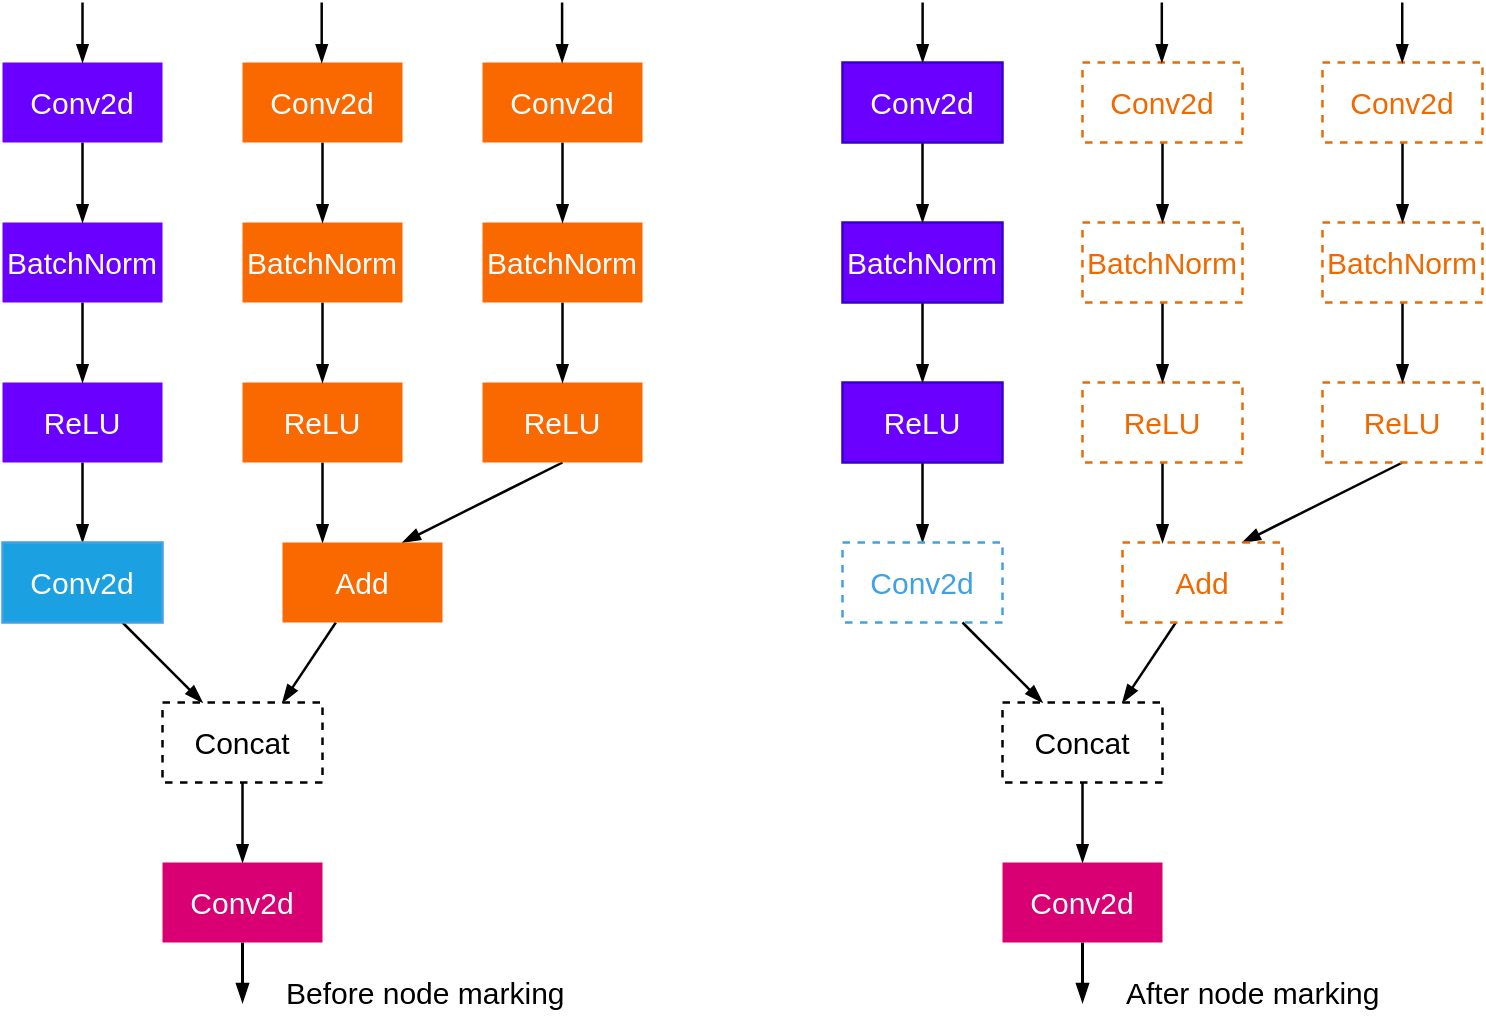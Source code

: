 <mxfile version="24.7.16" pages="2">
  <diagram name="Trang-1" id="UkgBFlahyG6byFS5nR6M">
    <mxGraphModel dx="1420" dy="792" grid="1" gridSize="10" guides="1" tooltips="1" connect="1" arrows="1" fold="1" page="1" pageScale="1" pageWidth="827" pageHeight="1169" math="1" shadow="0">
      <root>
        <mxCell id="0" />
        <mxCell id="1" parent="0" />
        <mxCell id="xnt48LWousamUeYLldkC-3" style="rounded=0;orthogonalLoop=1;jettySize=auto;html=1;exitX=0.5;exitY=1;exitDx=0;exitDy=0;strokeWidth=1.25;endArrow=blockThin;endFill=1;entryX=0.5;entryY=0;entryDx=0;entryDy=0;fontSize=15;" parent="1" source="xnt48LWousamUeYLldkC-1" target="xnt48LWousamUeYLldkC-40" edge="1">
          <mxGeometry relative="1" as="geometry">
            <mxPoint x="260" y="430" as="targetPoint" />
            <Array as="points">
              <mxPoint x="260" y="420" />
            </Array>
          </mxGeometry>
        </mxCell>
        <mxCell id="xnt48LWousamUeYLldkC-1" value="Concat" style="rounded=0;whiteSpace=wrap;html=1;dashed=1;strokeWidth=1.25;fontSize=15;" parent="1" vertex="1">
          <mxGeometry x="220" y="360" width="80" height="40" as="geometry" />
        </mxCell>
        <mxCell id="xnt48LWousamUeYLldkC-17" value="" style="edgeStyle=orthogonalEdgeStyle;shape=connector;curved=1;rounded=0;orthogonalLoop=1;jettySize=auto;html=1;strokeColor=default;strokeWidth=1.25;align=center;verticalAlign=middle;fontFamily=Helvetica;fontSize=15;fontColor=#ffffff;labelBackgroundColor=default;elbow=vertical;endArrow=blockThin;endFill=1;" parent="1" source="xnt48LWousamUeYLldkC-4" target="xnt48LWousamUeYLldkC-16" edge="1">
          <mxGeometry relative="1" as="geometry">
            <Array as="points">
              <mxPoint x="180" y="300" />
            </Array>
          </mxGeometry>
        </mxCell>
        <mxCell id="xnt48LWousamUeYLldkC-4" value="ReLU" style="rounded=0;whiteSpace=wrap;html=1;fillColor=#6a00ff;fontColor=#ffffff;strokeColor=none;strokeWidth=1.25;fontSize=15;" parent="1" vertex="1">
          <mxGeometry x="140" y="200" width="80" height="40" as="geometry" />
        </mxCell>
        <mxCell id="xnt48LWousamUeYLldkC-6" style="rounded=0;orthogonalLoop=1;jettySize=auto;html=1;exitX=0.5;exitY=1;exitDx=0;exitDy=0;strokeWidth=1.25;endArrow=blockThin;endFill=1;entryX=0.5;entryY=0;entryDx=0;entryDy=0;fontSize=15;" parent="1" source="xnt48LWousamUeYLldkC-7" target="xnt48LWousamUeYLldkC-4" edge="1">
          <mxGeometry relative="1" as="geometry">
            <mxPoint x="180" y="160" as="targetPoint" />
          </mxGeometry>
        </mxCell>
        <mxCell id="xnt48LWousamUeYLldkC-7" value="BatchNorm" style="rounded=0;whiteSpace=wrap;html=1;fillColor=#6a00ff;fontColor=#ffffff;strokeColor=none;strokeWidth=1.25;fontSize=15;" parent="1" vertex="1">
          <mxGeometry x="140" y="120" width="80" height="40" as="geometry" />
        </mxCell>
        <mxCell id="xnt48LWousamUeYLldkC-8" style="edgeStyle=none;shape=connector;rounded=0;orthogonalLoop=1;jettySize=auto;html=1;entryX=0.5;entryY=0;entryDx=0;entryDy=0;strokeColor=default;strokeWidth=1.25;align=center;verticalAlign=middle;fontFamily=Helvetica;fontSize=15;fontColor=#ffffff;labelBackgroundColor=default;endArrow=blockThin;endFill=1;" parent="1" source="xnt48LWousamUeYLldkC-9" target="xnt48LWousamUeYLldkC-7" edge="1">
          <mxGeometry relative="1" as="geometry" />
        </mxCell>
        <mxCell id="xnt48LWousamUeYLldkC-9" value="Conv2d" style="rounded=0;whiteSpace=wrap;html=1;fillColor=#6a00ff;fontColor=#ffffff;strokeColor=none;strokeWidth=1.25;fontSize=15;" parent="1" vertex="1">
          <mxGeometry x="140" y="40" width="80" height="40" as="geometry" />
        </mxCell>
        <mxCell id="xnt48LWousamUeYLldkC-15" style="edgeStyle=orthogonalEdgeStyle;shape=connector;curved=1;rounded=0;orthogonalLoop=1;jettySize=auto;html=1;entryX=0.5;entryY=0;entryDx=0;entryDy=0;strokeColor=default;strokeWidth=1.25;align=center;verticalAlign=middle;fontFamily=Helvetica;fontSize=15;fontColor=#ffffff;labelBackgroundColor=default;elbow=vertical;endArrow=blockThin;endFill=1;" parent="1" target="xnt48LWousamUeYLldkC-9" edge="1">
          <mxGeometry relative="1" as="geometry">
            <mxPoint x="180" y="10" as="sourcePoint" />
          </mxGeometry>
        </mxCell>
        <mxCell id="xnt48LWousamUeYLldkC-18" style="shape=connector;rounded=0;orthogonalLoop=1;jettySize=auto;html=1;entryX=0.25;entryY=0;entryDx=0;entryDy=0;strokeColor=default;strokeWidth=1.25;align=center;verticalAlign=middle;fontFamily=Helvetica;fontSize=15;fontColor=#ffffff;labelBackgroundColor=default;elbow=vertical;endArrow=blockThin;endFill=1;" parent="1" source="xnt48LWousamUeYLldkC-16" target="xnt48LWousamUeYLldkC-1" edge="1">
          <mxGeometry relative="1" as="geometry" />
        </mxCell>
        <mxCell id="xnt48LWousamUeYLldkC-16" value="Conv2d" style="rounded=0;whiteSpace=wrap;html=1;fillColor=#1ba1e2;strokeColor=#41a1e3;fontColor=#ffffff;strokeWidth=1.25;fontSize=15;" parent="1" vertex="1">
          <mxGeometry x="140" y="280" width="80" height="40" as="geometry" />
        </mxCell>
        <mxCell id="xnt48LWousamUeYLldkC-30" style="edgeStyle=orthogonalEdgeStyle;shape=connector;curved=1;rounded=0;orthogonalLoop=1;jettySize=auto;html=1;strokeColor=default;strokeWidth=1.25;align=center;verticalAlign=middle;fontFamily=Helvetica;fontSize=15;fontColor=#ffffff;labelBackgroundColor=default;elbow=vertical;endArrow=blockThin;endFill=1;entryX=0.25;entryY=0;entryDx=0;entryDy=0;" parent="1" source="xnt48LWousamUeYLldkC-19" target="xnt48LWousamUeYLldkC-36" edge="1">
          <mxGeometry relative="1" as="geometry">
            <mxPoint x="410" y="300" as="targetPoint" />
          </mxGeometry>
        </mxCell>
        <mxCell id="xnt48LWousamUeYLldkC-19" value="ReLU" style="rounded=0;whiteSpace=wrap;html=1;fillColor=#fa6800;fontColor=#ffffff;strokeColor=none;strokeWidth=1.25;fontSize=15;" parent="1" vertex="1">
          <mxGeometry x="260" y="200" width="80" height="40" as="geometry" />
        </mxCell>
        <mxCell id="xnt48LWousamUeYLldkC-20" style="rounded=0;orthogonalLoop=1;jettySize=auto;html=1;exitX=0.5;exitY=1;exitDx=0;exitDy=0;strokeWidth=1.25;endArrow=blockThin;endFill=1;entryX=0.5;entryY=0;entryDx=0;entryDy=0;fontSize=15;" parent="1" source="xnt48LWousamUeYLldkC-21" target="xnt48LWousamUeYLldkC-19" edge="1">
          <mxGeometry relative="1" as="geometry">
            <mxPoint x="300" y="160" as="targetPoint" />
          </mxGeometry>
        </mxCell>
        <mxCell id="xnt48LWousamUeYLldkC-21" value="BatchNorm" style="rounded=0;whiteSpace=wrap;html=1;fillColor=#fa6800;fontColor=#ffffff;strokeColor=none;strokeWidth=1.25;fontSize=15;" parent="1" vertex="1">
          <mxGeometry x="260" y="120" width="80" height="40" as="geometry" />
        </mxCell>
        <mxCell id="xnt48LWousamUeYLldkC-22" style="edgeStyle=none;shape=connector;rounded=0;orthogonalLoop=1;jettySize=auto;html=1;entryX=0.5;entryY=0;entryDx=0;entryDy=0;strokeColor=default;strokeWidth=1.25;align=center;verticalAlign=middle;fontFamily=Helvetica;fontSize=15;fontColor=#ffffff;labelBackgroundColor=default;endArrow=blockThin;endFill=1;" parent="1" source="xnt48LWousamUeYLldkC-23" target="xnt48LWousamUeYLldkC-21" edge="1">
          <mxGeometry relative="1" as="geometry" />
        </mxCell>
        <mxCell id="xnt48LWousamUeYLldkC-23" value="Conv2d" style="rounded=0;whiteSpace=wrap;html=1;fillColor=#fa6800;fontColor=#ffffff;strokeColor=none;strokeWidth=1.25;fontSize=15;" parent="1" vertex="1">
          <mxGeometry x="260" y="40" width="80" height="40" as="geometry" />
        </mxCell>
        <mxCell id="xnt48LWousamUeYLldkC-26" style="rounded=0;orthogonalLoop=1;jettySize=auto;html=1;exitX=0.5;exitY=1;exitDx=0;exitDy=0;strokeWidth=1.5;endArrow=blockThin;endFill=1;entryX=0.5;entryY=0;entryDx=0;entryDy=0;" parent="1" edge="1">
          <mxGeometry relative="1" as="geometry">
            <mxPoint x="280" as="targetPoint" />
          </mxGeometry>
        </mxCell>
        <mxCell id="xnt48LWousamUeYLldkC-28" style="edgeStyle=none;shape=connector;rounded=0;orthogonalLoop=1;jettySize=auto;html=1;entryX=0.5;entryY=0;entryDx=0;entryDy=0;strokeColor=default;strokeWidth=1.5;align=center;verticalAlign=middle;fontFamily=Helvetica;fontSize=11;fontColor=default;labelBackgroundColor=default;endArrow=blockThin;endFill=1;" parent="1" edge="1">
          <mxGeometry relative="1" as="geometry">
            <mxPoint x="280" y="-80" as="targetPoint" />
          </mxGeometry>
        </mxCell>
        <mxCell id="xnt48LWousamUeYLldkC-37" style="shape=connector;rounded=0;orthogonalLoop=1;jettySize=auto;html=1;entryX=0.75;entryY=0;entryDx=0;entryDy=0;strokeColor=default;strokeWidth=1.25;align=center;verticalAlign=middle;fontFamily=Helvetica;fontSize=15;fontColor=#ffffff;labelBackgroundColor=default;elbow=vertical;endArrow=blockThin;endFill=1;exitX=0.5;exitY=1;exitDx=0;exitDy=0;" parent="1" source="xnt48LWousamUeYLldkC-31" target="xnt48LWousamUeYLldkC-36" edge="1">
          <mxGeometry relative="1" as="geometry" />
        </mxCell>
        <mxCell id="xnt48LWousamUeYLldkC-31" value="&lt;font color=&quot;#ffffff&quot; style=&quot;font-size: 15px;&quot;&gt;ReLU&lt;/font&gt;" style="rounded=0;whiteSpace=wrap;html=1;fillColor=#fa6800;fontColor=#ef6900;strokeColor=none;strokeWidth=1.25;fontSize=15;" parent="1" vertex="1">
          <mxGeometry x="380" y="200" width="80" height="40" as="geometry" />
        </mxCell>
        <mxCell id="xnt48LWousamUeYLldkC-32" style="rounded=0;orthogonalLoop=1;jettySize=auto;html=1;exitX=0.5;exitY=1;exitDx=0;exitDy=0;strokeWidth=1.25;endArrow=blockThin;endFill=1;entryX=0.5;entryY=0;entryDx=0;entryDy=0;fontSize=15;" parent="1" source="xnt48LWousamUeYLldkC-33" target="xnt48LWousamUeYLldkC-31" edge="1">
          <mxGeometry relative="1" as="geometry">
            <mxPoint x="420" y="160" as="targetPoint" />
          </mxGeometry>
        </mxCell>
        <mxCell id="xnt48LWousamUeYLldkC-33" value="BatchNorm" style="rounded=0;whiteSpace=wrap;html=1;fillColor=#fa6800;fontColor=#ffffff;strokeColor=none;strokeWidth=1.25;fontSize=15;" parent="1" vertex="1">
          <mxGeometry x="380" y="120" width="80" height="40" as="geometry" />
        </mxCell>
        <mxCell id="xnt48LWousamUeYLldkC-34" style="edgeStyle=none;shape=connector;rounded=0;orthogonalLoop=1;jettySize=auto;html=1;entryX=0.5;entryY=0;entryDx=0;entryDy=0;strokeColor=default;strokeWidth=1.25;align=center;verticalAlign=middle;fontFamily=Helvetica;fontSize=15;fontColor=#ffffff;labelBackgroundColor=default;endArrow=blockThin;endFill=1;" parent="1" source="xnt48LWousamUeYLldkC-35" target="xnt48LWousamUeYLldkC-33" edge="1">
          <mxGeometry relative="1" as="geometry" />
        </mxCell>
        <mxCell id="xnt48LWousamUeYLldkC-35" value="Conv2d" style="rounded=0;whiteSpace=wrap;html=1;fillColor=#fa6800;fontColor=#ffffff;strokeColor=none;strokeWidth=1.25;fontSize=15;" parent="1" vertex="1">
          <mxGeometry x="380" y="40" width="80" height="40" as="geometry" />
        </mxCell>
        <mxCell id="xnt48LWousamUeYLldkC-39" style="shape=connector;rounded=0;orthogonalLoop=1;jettySize=auto;html=1;entryX=0.75;entryY=0;entryDx=0;entryDy=0;strokeColor=default;strokeWidth=1.25;align=center;verticalAlign=middle;fontFamily=Helvetica;fontSize=15;fontColor=#ffffff;labelBackgroundColor=default;elbow=vertical;endArrow=blockThin;endFill=1;" parent="1" source="xnt48LWousamUeYLldkC-36" target="xnt48LWousamUeYLldkC-1" edge="1">
          <mxGeometry relative="1" as="geometry" />
        </mxCell>
        <mxCell id="xnt48LWousamUeYLldkC-36" value="Add" style="rounded=0;whiteSpace=wrap;html=1;fillColor=#fa6800;fontColor=#ffffff;strokeColor=none;strokeWidth=1.25;fontSize=15;" parent="1" vertex="1">
          <mxGeometry x="280" y="280" width="80" height="40" as="geometry" />
        </mxCell>
        <mxCell id="xnt48LWousamUeYLldkC-69" style="edgeStyle=orthogonalEdgeStyle;shape=connector;curved=1;rounded=0;orthogonalLoop=1;jettySize=auto;html=1;strokeColor=default;strokeWidth=1.5;align=center;verticalAlign=middle;fontFamily=Helvetica;fontSize=15;fontColor=default;labelBackgroundColor=default;elbow=vertical;endArrow=blockThin;endFill=1;" parent="1" source="xnt48LWousamUeYLldkC-40" edge="1">
          <mxGeometry relative="1" as="geometry">
            <mxPoint x="260" y="510" as="targetPoint" />
          </mxGeometry>
        </mxCell>
        <mxCell id="xnt48LWousamUeYLldkC-40" value="Conv2d" style="rounded=0;whiteSpace=wrap;html=1;fillColor=#d80073;strokeColor=none;fontColor=#ffffff;strokeWidth=1.25;fontSize=15;" parent="1" vertex="1">
          <mxGeometry x="220" y="440" width="80" height="40" as="geometry" />
        </mxCell>
        <mxCell id="xnt48LWousamUeYLldkC-41" style="rounded=0;orthogonalLoop=1;jettySize=auto;html=1;exitX=0.5;exitY=1;exitDx=0;exitDy=0;strokeWidth=1.25;endArrow=blockThin;endFill=1;entryX=0.5;entryY=0;entryDx=0;entryDy=0;fontSize=15;" parent="1" source="xnt48LWousamUeYLldkC-42" target="xnt48LWousamUeYLldkC-68" edge="1">
          <mxGeometry relative="1" as="geometry">
            <mxPoint x="680" y="430" as="targetPoint" />
            <Array as="points">
              <mxPoint x="680" y="420" />
            </Array>
          </mxGeometry>
        </mxCell>
        <mxCell id="xnt48LWousamUeYLldkC-42" value="Concat" style="rounded=0;whiteSpace=wrap;html=1;dashed=1;strokeWidth=1.25;fontSize=15;" parent="1" vertex="1">
          <mxGeometry x="640" y="360" width="80" height="40" as="geometry" />
        </mxCell>
        <mxCell id="xnt48LWousamUeYLldkC-43" value="" style="edgeStyle=orthogonalEdgeStyle;shape=connector;curved=1;rounded=0;orthogonalLoop=1;jettySize=auto;html=1;strokeColor=default;strokeWidth=1.25;align=center;verticalAlign=middle;fontFamily=Helvetica;fontSize=15;fontColor=#ffffff;labelBackgroundColor=default;elbow=vertical;endArrow=blockThin;endFill=1;" parent="1" source="xnt48LWousamUeYLldkC-44" target="xnt48LWousamUeYLldkC-51" edge="1">
          <mxGeometry relative="1" as="geometry">
            <Array as="points">
              <mxPoint x="600" y="300" />
            </Array>
          </mxGeometry>
        </mxCell>
        <mxCell id="xnt48LWousamUeYLldkC-44" value="ReLU" style="rounded=0;whiteSpace=wrap;html=1;fillColor=#6a00ff;fontColor=#ffffff;strokeColor=#3700CC;strokeWidth=1.25;fontSize=15;" parent="1" vertex="1">
          <mxGeometry x="560" y="200" width="80" height="40" as="geometry" />
        </mxCell>
        <mxCell id="xnt48LWousamUeYLldkC-45" style="rounded=0;orthogonalLoop=1;jettySize=auto;html=1;exitX=0.5;exitY=1;exitDx=0;exitDy=0;strokeWidth=1.25;endArrow=blockThin;endFill=1;entryX=0.5;entryY=0;entryDx=0;entryDy=0;fontSize=15;" parent="1" source="xnt48LWousamUeYLldkC-46" target="xnt48LWousamUeYLldkC-44" edge="1">
          <mxGeometry relative="1" as="geometry">
            <mxPoint x="600" y="160" as="targetPoint" />
          </mxGeometry>
        </mxCell>
        <mxCell id="xnt48LWousamUeYLldkC-46" value="BatchNorm" style="rounded=0;whiteSpace=wrap;html=1;fillColor=#6a00ff;fontColor=#ffffff;strokeColor=#3700CC;strokeWidth=1.25;fontSize=15;" parent="1" vertex="1">
          <mxGeometry x="560" y="120" width="80" height="40" as="geometry" />
        </mxCell>
        <mxCell id="xnt48LWousamUeYLldkC-47" style="edgeStyle=none;shape=connector;rounded=0;orthogonalLoop=1;jettySize=auto;html=1;entryX=0.5;entryY=0;entryDx=0;entryDy=0;strokeColor=default;strokeWidth=1.25;align=center;verticalAlign=middle;fontFamily=Helvetica;fontSize=15;fontColor=#ffffff;labelBackgroundColor=default;endArrow=blockThin;endFill=1;" parent="1" source="xnt48LWousamUeYLldkC-48" target="xnt48LWousamUeYLldkC-46" edge="1">
          <mxGeometry relative="1" as="geometry" />
        </mxCell>
        <mxCell id="xnt48LWousamUeYLldkC-48" value="Conv2d" style="rounded=0;whiteSpace=wrap;html=1;fillColor=#6a00ff;fontColor=#ffffff;strokeColor=#3700CC;strokeWidth=1.25;fontSize=15;" parent="1" vertex="1">
          <mxGeometry x="560" y="40" width="80" height="40" as="geometry" />
        </mxCell>
        <mxCell id="xnt48LWousamUeYLldkC-50" style="shape=connector;rounded=0;orthogonalLoop=1;jettySize=auto;html=1;entryX=0.25;entryY=0;entryDx=0;entryDy=0;strokeColor=default;strokeWidth=1.25;align=center;verticalAlign=middle;fontFamily=Helvetica;fontSize=15;fontColor=#ffffff;labelBackgroundColor=default;elbow=vertical;endArrow=blockThin;endFill=1;" parent="1" source="xnt48LWousamUeYLldkC-51" target="xnt48LWousamUeYLldkC-42" edge="1">
          <mxGeometry relative="1" as="geometry" />
        </mxCell>
        <mxCell id="xnt48LWousamUeYLldkC-51" value="&lt;font style=&quot;font-size: 15px;&quot;&gt;Conv2d&lt;/font&gt;" style="rounded=0;whiteSpace=wrap;html=1;fillColor=none;strokeColor=#41a1e3;fontColor=#41a1e3;dashed=1;strokeWidth=1.25;fontSize=15;" parent="1" vertex="1">
          <mxGeometry x="560" y="280" width="80" height="40" as="geometry" />
        </mxCell>
        <mxCell id="xnt48LWousamUeYLldkC-52" style="edgeStyle=orthogonalEdgeStyle;shape=connector;curved=1;rounded=0;orthogonalLoop=1;jettySize=auto;html=1;strokeColor=default;strokeWidth=1.25;align=center;verticalAlign=middle;fontFamily=Helvetica;fontSize=15;fontColor=#ffffff;labelBackgroundColor=default;elbow=vertical;endArrow=blockThin;endFill=1;entryX=0.25;entryY=0;entryDx=0;entryDy=0;" parent="1" source="xnt48LWousamUeYLldkC-53" target="xnt48LWousamUeYLldkC-66" edge="1">
          <mxGeometry relative="1" as="geometry">
            <mxPoint x="830" y="300" as="targetPoint" />
          </mxGeometry>
        </mxCell>
        <mxCell id="xnt48LWousamUeYLldkC-53" value="ReLU" style="rounded=0;whiteSpace=wrap;html=1;fillColor=none;fontColor=#ef6900;strokeColor=#ef6900;dashed=1;strokeWidth=1.25;fontSize=15;" parent="1" vertex="1">
          <mxGeometry x="680" y="200" width="80" height="40" as="geometry" />
        </mxCell>
        <mxCell id="xnt48LWousamUeYLldkC-54" style="rounded=0;orthogonalLoop=1;jettySize=auto;html=1;exitX=0.5;exitY=1;exitDx=0;exitDy=0;strokeWidth=1.25;endArrow=blockThin;endFill=1;entryX=0.5;entryY=0;entryDx=0;entryDy=0;fontSize=15;" parent="1" source="xnt48LWousamUeYLldkC-55" target="xnt48LWousamUeYLldkC-53" edge="1">
          <mxGeometry relative="1" as="geometry">
            <mxPoint x="720" y="160" as="targetPoint" />
          </mxGeometry>
        </mxCell>
        <mxCell id="xnt48LWousamUeYLldkC-55" value="BatchNorm" style="rounded=0;whiteSpace=wrap;html=1;fillColor=none;fontColor=#ef6900;strokeColor=#ef6900;dashed=1;strokeWidth=1.25;fontSize=15;" parent="1" vertex="1">
          <mxGeometry x="680" y="120" width="80" height="40" as="geometry" />
        </mxCell>
        <mxCell id="xnt48LWousamUeYLldkC-56" style="edgeStyle=none;shape=connector;rounded=0;orthogonalLoop=1;jettySize=auto;html=1;entryX=0.5;entryY=0;entryDx=0;entryDy=0;strokeColor=default;strokeWidth=1.25;align=center;verticalAlign=middle;fontFamily=Helvetica;fontSize=15;fontColor=#ffffff;labelBackgroundColor=default;endArrow=blockThin;endFill=1;" parent="1" source="xnt48LWousamUeYLldkC-57" target="xnt48LWousamUeYLldkC-55" edge="1">
          <mxGeometry relative="1" as="geometry" />
        </mxCell>
        <mxCell id="xnt48LWousamUeYLldkC-57" value="Conv2d" style="rounded=0;whiteSpace=wrap;html=1;fillColor=none;fontColor=#ef6900;strokeColor=#ef6900;dashed=1;strokeWidth=1.25;fontSize=15;" parent="1" vertex="1">
          <mxGeometry x="680" y="40" width="80" height="40" as="geometry" />
        </mxCell>
        <mxCell id="xnt48LWousamUeYLldkC-59" style="shape=connector;rounded=0;orthogonalLoop=1;jettySize=auto;html=1;entryX=0.75;entryY=0;entryDx=0;entryDy=0;strokeColor=default;strokeWidth=1.25;align=center;verticalAlign=middle;fontFamily=Helvetica;fontSize=15;fontColor=#ffffff;labelBackgroundColor=default;elbow=vertical;endArrow=blockThin;endFill=1;exitX=0.5;exitY=1;exitDx=0;exitDy=0;" parent="1" source="xnt48LWousamUeYLldkC-60" target="xnt48LWousamUeYLldkC-66" edge="1">
          <mxGeometry relative="1" as="geometry" />
        </mxCell>
        <mxCell id="xnt48LWousamUeYLldkC-60" value="ReLU" style="rounded=0;whiteSpace=wrap;html=1;fillColor=none;fontColor=#ef6900;strokeColor=#ef6900;dashed=1;strokeWidth=1.25;fontSize=15;" parent="1" vertex="1">
          <mxGeometry x="800" y="200" width="80" height="40" as="geometry" />
        </mxCell>
        <mxCell id="xnt48LWousamUeYLldkC-61" style="rounded=0;orthogonalLoop=1;jettySize=auto;html=1;exitX=0.5;exitY=1;exitDx=0;exitDy=0;strokeWidth=1.25;endArrow=blockThin;endFill=1;entryX=0.5;entryY=0;entryDx=0;entryDy=0;fontSize=15;" parent="1" source="xnt48LWousamUeYLldkC-62" target="xnt48LWousamUeYLldkC-60" edge="1">
          <mxGeometry relative="1" as="geometry">
            <mxPoint x="840" y="160" as="targetPoint" />
          </mxGeometry>
        </mxCell>
        <mxCell id="xnt48LWousamUeYLldkC-62" value="BatchNorm" style="rounded=0;whiteSpace=wrap;html=1;fillColor=none;fontColor=#ef6900;strokeColor=#ef6900;dashed=1;strokeWidth=1.25;fontSize=15;" parent="1" vertex="1">
          <mxGeometry x="800" y="120" width="80" height="40" as="geometry" />
        </mxCell>
        <mxCell id="xnt48LWousamUeYLldkC-63" style="edgeStyle=none;shape=connector;rounded=0;orthogonalLoop=1;jettySize=auto;html=1;entryX=0.5;entryY=0;entryDx=0;entryDy=0;strokeColor=default;strokeWidth=1.25;align=center;verticalAlign=middle;fontFamily=Helvetica;fontSize=15;fontColor=#ffffff;labelBackgroundColor=default;endArrow=blockThin;endFill=1;" parent="1" source="xnt48LWousamUeYLldkC-64" target="xnt48LWousamUeYLldkC-62" edge="1">
          <mxGeometry relative="1" as="geometry" />
        </mxCell>
        <mxCell id="xnt48LWousamUeYLldkC-64" value="Conv2d" style="rounded=0;whiteSpace=wrap;html=1;fillColor=none;fontColor=#ef6900;strokeColor=#ef6900;dashed=1;strokeWidth=1.25;fontSize=15;" parent="1" vertex="1">
          <mxGeometry x="800" y="40" width="80" height="40" as="geometry" />
        </mxCell>
        <mxCell id="xnt48LWousamUeYLldkC-65" style="shape=connector;rounded=0;orthogonalLoop=1;jettySize=auto;html=1;entryX=0.75;entryY=0;entryDx=0;entryDy=0;strokeColor=default;strokeWidth=1.25;align=center;verticalAlign=middle;fontFamily=Helvetica;fontSize=15;fontColor=#ffffff;labelBackgroundColor=default;elbow=vertical;endArrow=blockThin;endFill=1;" parent="1" source="xnt48LWousamUeYLldkC-66" target="xnt48LWousamUeYLldkC-42" edge="1">
          <mxGeometry relative="1" as="geometry" />
        </mxCell>
        <mxCell id="xnt48LWousamUeYLldkC-66" value="Add" style="rounded=0;whiteSpace=wrap;html=1;fillColor=none;fontColor=#ef6900;strokeColor=#ef6900;dashed=1;strokeWidth=1.25;fontSize=15;" parent="1" vertex="1">
          <mxGeometry x="700" y="280" width="80" height="40" as="geometry" />
        </mxCell>
        <mxCell id="xnt48LWousamUeYLldkC-70" style="edgeStyle=orthogonalEdgeStyle;shape=connector;curved=1;rounded=0;orthogonalLoop=1;jettySize=auto;html=1;strokeColor=default;strokeWidth=1.5;align=center;verticalAlign=middle;fontFamily=Helvetica;fontSize=15;fontColor=default;labelBackgroundColor=default;elbow=vertical;endArrow=blockThin;endFill=1;" parent="1" source="xnt48LWousamUeYLldkC-68" edge="1">
          <mxGeometry relative="1" as="geometry">
            <mxPoint x="680" y="510" as="targetPoint" />
          </mxGeometry>
        </mxCell>
        <mxCell id="xnt48LWousamUeYLldkC-68" value="Conv2d" style="rounded=0;whiteSpace=wrap;html=1;fillColor=#d80073;strokeColor=none;fontColor=#ffffff;strokeWidth=1.25;fontSize=15;" parent="1" vertex="1">
          <mxGeometry x="640" y="440" width="80" height="40" as="geometry" />
        </mxCell>
        <mxCell id="xnt48LWousamUeYLldkC-71" style="edgeStyle=orthogonalEdgeStyle;shape=connector;curved=1;rounded=0;orthogonalLoop=1;jettySize=auto;html=1;entryX=0.5;entryY=0;entryDx=0;entryDy=0;strokeColor=default;strokeWidth=1.25;align=center;verticalAlign=middle;fontFamily=Helvetica;fontSize=15;fontColor=#ffffff;labelBackgroundColor=default;elbow=vertical;endArrow=blockThin;endFill=1;" parent="1" edge="1">
          <mxGeometry relative="1" as="geometry">
            <mxPoint x="299.6" y="10" as="sourcePoint" />
            <mxPoint x="299.6" y="40" as="targetPoint" />
          </mxGeometry>
        </mxCell>
        <mxCell id="xnt48LWousamUeYLldkC-72" style="edgeStyle=orthogonalEdgeStyle;shape=connector;curved=1;rounded=0;orthogonalLoop=1;jettySize=auto;html=1;entryX=0.5;entryY=0;entryDx=0;entryDy=0;strokeColor=default;strokeWidth=1.25;align=center;verticalAlign=middle;fontFamily=Helvetica;fontSize=15;fontColor=#ffffff;labelBackgroundColor=default;elbow=vertical;endArrow=blockThin;endFill=1;" parent="1" edge="1">
          <mxGeometry relative="1" as="geometry">
            <mxPoint x="419.8" y="10" as="sourcePoint" />
            <mxPoint x="419.8" y="40" as="targetPoint" />
          </mxGeometry>
        </mxCell>
        <mxCell id="xnt48LWousamUeYLldkC-86" style="edgeStyle=orthogonalEdgeStyle;shape=connector;curved=1;rounded=0;orthogonalLoop=1;jettySize=auto;html=1;entryX=0.5;entryY=0;entryDx=0;entryDy=0;strokeColor=default;strokeWidth=1.25;align=center;verticalAlign=middle;fontFamily=Helvetica;fontSize=15;fontColor=#ffffff;labelBackgroundColor=default;elbow=vertical;endArrow=blockThin;endFill=1;" parent="1" edge="1">
          <mxGeometry relative="1" as="geometry">
            <mxPoint x="600.06" y="10" as="sourcePoint" />
            <mxPoint x="600.06" y="40" as="targetPoint" />
          </mxGeometry>
        </mxCell>
        <mxCell id="xnt48LWousamUeYLldkC-87" style="edgeStyle=orthogonalEdgeStyle;shape=connector;curved=1;rounded=0;orthogonalLoop=1;jettySize=auto;html=1;entryX=0.5;entryY=0;entryDx=0;entryDy=0;strokeColor=default;strokeWidth=1.25;align=center;verticalAlign=middle;fontFamily=Helvetica;fontSize=15;fontColor=#ffffff;labelBackgroundColor=default;elbow=vertical;endArrow=blockThin;endFill=1;" parent="1" edge="1">
          <mxGeometry relative="1" as="geometry">
            <mxPoint x="719.66" y="10" as="sourcePoint" />
            <mxPoint x="719.66" y="40" as="targetPoint" />
          </mxGeometry>
        </mxCell>
        <mxCell id="xnt48LWousamUeYLldkC-88" style="edgeStyle=orthogonalEdgeStyle;shape=connector;curved=1;rounded=0;orthogonalLoop=1;jettySize=auto;html=1;entryX=0.5;entryY=0;entryDx=0;entryDy=0;strokeColor=default;strokeWidth=1.25;align=center;verticalAlign=middle;fontFamily=Helvetica;fontSize=15;fontColor=#ffffff;labelBackgroundColor=default;elbow=vertical;endArrow=blockThin;endFill=1;" parent="1" edge="1">
          <mxGeometry relative="1" as="geometry">
            <mxPoint x="839.86" y="10" as="sourcePoint" />
            <mxPoint x="839.86" y="40" as="targetPoint" />
          </mxGeometry>
        </mxCell>
        <mxCell id="xnt48LWousamUeYLldkC-89" value="Before node marking" style="text;html=1;align=left;verticalAlign=middle;whiteSpace=wrap;rounded=0;fontFamily=Helvetica;fontSize=15;fontColor=default;labelBackgroundColor=default;" parent="1" vertex="1">
          <mxGeometry x="280" y="490" width="160" height="30" as="geometry" />
        </mxCell>
        <mxCell id="xnt48LWousamUeYLldkC-90" value="After node marking" style="text;html=1;align=left;verticalAlign=middle;whiteSpace=wrap;rounded=0;fontFamily=Helvetica;fontSize=15;fontColor=default;labelBackgroundColor=default;" parent="1" vertex="1">
          <mxGeometry x="700" y="490" width="160" height="30" as="geometry" />
        </mxCell>
      </root>
    </mxGraphModel>
  </diagram>
  <diagram id="ZJDak00zEGOjQi6jF3bG" name="Page-2">
    <mxGraphModel dx="570" dy="792" grid="1" gridSize="10" guides="1" tooltips="1" connect="1" arrows="1" fold="1" page="1" pageScale="1" pageWidth="850" pageHeight="1100" math="1" shadow="0">
      <root>
        <mxCell id="0" />
        <mxCell id="1" parent="0" />
        <mxCell id="_wHUnUOkOxb6r7a82sdS-1" value="&lt;font style=&quot;font-size: 18px;&quot;&gt;&lt;b style=&quot;&quot;&gt;$$Output$$&lt;/b&gt;&lt;/font&gt;" style="rounded=1;whiteSpace=wrap;html=1;" vertex="1" parent="1">
          <mxGeometry x="1160" y="530" width="100" height="45" as="geometry" />
        </mxCell>
        <mxCell id="_wHUnUOkOxb6r7a82sdS-2" style="edgeStyle=orthogonalEdgeStyle;rounded=0;orthogonalLoop=1;jettySize=auto;html=1;exitX=0.5;exitY=1;exitDx=0;exitDy=0;entryX=0.5;entryY=0;entryDx=0;entryDy=0;" edge="1" parent="1" source="_wHUnUOkOxb6r7a82sdS-3" target="_wHUnUOkOxb6r7a82sdS-5">
          <mxGeometry relative="1" as="geometry" />
        </mxCell>
        <mxCell id="_wHUnUOkOxb6r7a82sdS-3" value="&lt;font style=&quot;font-size: 18px;&quot;&gt;&lt;b style=&quot;&quot;&gt;$$Input_1$$&lt;/b&gt;&lt;/font&gt;" style="rounded=1;whiteSpace=wrap;html=1;" vertex="1" parent="1">
          <mxGeometry x="1080" y="40" width="100" height="45" as="geometry" />
        </mxCell>
        <mxCell id="_wHUnUOkOxb6r7a82sdS-4" style="edgeStyle=orthogonalEdgeStyle;rounded=0;orthogonalLoop=1;jettySize=auto;html=1;exitX=0.5;exitY=1;exitDx=0;exitDy=0;entryX=0.5;entryY=0;entryDx=0;entryDy=0;" edge="1" parent="1" source="_wHUnUOkOxb6r7a82sdS-5" target="_wHUnUOkOxb6r7a82sdS-7">
          <mxGeometry relative="1" as="geometry" />
        </mxCell>
        <mxCell id="_wHUnUOkOxb6r7a82sdS-5" value="&lt;font style=&quot;font-size: 14px;&quot;&gt;&lt;b&gt;Conv2D&lt;/b&gt;&lt;/font&gt;" style="rounded=1;whiteSpace=wrap;html=1;fillColor=#dae8fc;strokeColor=none;" vertex="1" parent="1">
          <mxGeometry x="1080" y="120" width="100" height="45" as="geometry" />
        </mxCell>
        <mxCell id="_wHUnUOkOxb6r7a82sdS-6" style="edgeStyle=orthogonalEdgeStyle;rounded=0;orthogonalLoop=1;jettySize=auto;html=1;exitX=0.5;exitY=1;exitDx=0;exitDy=0;entryX=0.5;entryY=0;entryDx=0;entryDy=0;" edge="1" parent="1" source="_wHUnUOkOxb6r7a82sdS-7" target="_wHUnUOkOxb6r7a82sdS-9">
          <mxGeometry relative="1" as="geometry" />
        </mxCell>
        <mxCell id="_wHUnUOkOxb6r7a82sdS-7" value="&lt;font style=&quot;font-size: 14px;&quot;&gt;&lt;b&gt;BatchNorm&lt;/b&gt;&lt;/font&gt;" style="rounded=1;whiteSpace=wrap;html=1;fillColor=#dae8fc;strokeColor=none;" vertex="1" parent="1">
          <mxGeometry x="1080" y="190" width="100" height="45" as="geometry" />
        </mxCell>
        <mxCell id="_wHUnUOkOxb6r7a82sdS-8" style="edgeStyle=orthogonalEdgeStyle;rounded=0;orthogonalLoop=1;jettySize=auto;html=1;entryX=0.5;entryY=0;entryDx=0;entryDy=0;" edge="1" parent="1" source="_wHUnUOkOxb6r7a82sdS-9" target="_wHUnUOkOxb6r7a82sdS-11">
          <mxGeometry relative="1" as="geometry" />
        </mxCell>
        <mxCell id="_wHUnUOkOxb6r7a82sdS-9" value="&lt;font style=&quot;font-size: 14px;&quot;&gt;&lt;b&gt;Relu&lt;/b&gt;&lt;/font&gt;" style="rounded=1;whiteSpace=wrap;html=1;fillColor=#dae8fc;strokeColor=none;" vertex="1" parent="1">
          <mxGeometry x="1080" y="260" width="100" height="45" as="geometry" />
        </mxCell>
        <mxCell id="_wHUnUOkOxb6r7a82sdS-10" style="edgeStyle=orthogonalEdgeStyle;rounded=0;orthogonalLoop=1;jettySize=auto;html=1;entryX=0;entryY=0.5;entryDx=0;entryDy=0;" edge="1" parent="1" source="_wHUnUOkOxb6r7a82sdS-11" target="_wHUnUOkOxb6r7a82sdS-13">
          <mxGeometry relative="1" as="geometry" />
        </mxCell>
        <mxCell id="_wHUnUOkOxb6r7a82sdS-11" value="&lt;font style=&quot;font-size: 14px;&quot;&gt;&lt;b&gt;Conv2D&lt;/b&gt;&lt;/font&gt;" style="rounded=1;whiteSpace=wrap;html=1;fillColor=#b0e3e6;strokeColor=none;" vertex="1" parent="1">
          <mxGeometry x="1080" y="335" width="100" height="45" as="geometry" />
        </mxCell>
        <mxCell id="_wHUnUOkOxb6r7a82sdS-12" style="edgeStyle=orthogonalEdgeStyle;rounded=0;orthogonalLoop=1;jettySize=auto;html=1;entryX=0.5;entryY=0;entryDx=0;entryDy=0;" edge="1" parent="1" source="_wHUnUOkOxb6r7a82sdS-13" target="_wHUnUOkOxb6r7a82sdS-1">
          <mxGeometry relative="1" as="geometry">
            <mxPoint x="1220" y="517" as="targetPoint" />
          </mxGeometry>
        </mxCell>
        <mxCell id="_wHUnUOkOxb6r7a82sdS-13" value="&lt;font style=&quot;font-size: 14px;&quot;&gt;&lt;b&gt;Concat&lt;/b&gt;&lt;/font&gt;" style="rounded=1;whiteSpace=wrap;html=1;fillColor=none;strokeColor=#f9cfcd;strokeWidth=3;dashed=1;" vertex="1" parent="1">
          <mxGeometry x="1160" y="440" width="100" height="45" as="geometry" />
        </mxCell>
        <mxCell id="_wHUnUOkOxb6r7a82sdS-14" style="edgeStyle=orthogonalEdgeStyle;rounded=0;orthogonalLoop=1;jettySize=auto;html=1;exitX=0.5;exitY=1;exitDx=0;exitDy=0;entryX=0.5;entryY=0;entryDx=0;entryDy=0;" edge="1" parent="1" source="_wHUnUOkOxb6r7a82sdS-15" target="_wHUnUOkOxb6r7a82sdS-17">
          <mxGeometry relative="1" as="geometry" />
        </mxCell>
        <mxCell id="_wHUnUOkOxb6r7a82sdS-15" value="&lt;font style=&quot;font-size: 18px;&quot;&gt;&lt;b style=&quot;&quot;&gt;$$Input_2$$&lt;/b&gt;&lt;/font&gt;" style="rounded=1;whiteSpace=wrap;html=1;" vertex="1" parent="1">
          <mxGeometry x="1242.5" y="40" width="100" height="45" as="geometry" />
        </mxCell>
        <mxCell id="_wHUnUOkOxb6r7a82sdS-16" style="edgeStyle=orthogonalEdgeStyle;rounded=0;orthogonalLoop=1;jettySize=auto;html=1;exitX=0.5;exitY=1;exitDx=0;exitDy=0;entryX=0.5;entryY=0;entryDx=0;entryDy=0;" edge="1" parent="1" source="_wHUnUOkOxb6r7a82sdS-17" target="_wHUnUOkOxb6r7a82sdS-19">
          <mxGeometry relative="1" as="geometry" />
        </mxCell>
        <mxCell id="_wHUnUOkOxb6r7a82sdS-17" value="&lt;font style=&quot;font-size: 14px;&quot;&gt;&lt;b&gt;Conv2D&lt;/b&gt;&lt;/font&gt;" style="rounded=1;whiteSpace=wrap;html=1;fillColor=#fad7ac;strokeColor=none;" vertex="1" parent="1">
          <mxGeometry x="1242.5" y="120" width="100" height="45" as="geometry" />
        </mxCell>
        <mxCell id="_wHUnUOkOxb6r7a82sdS-18" style="edgeStyle=orthogonalEdgeStyle;rounded=0;orthogonalLoop=1;jettySize=auto;html=1;exitX=0.5;exitY=1;exitDx=0;exitDy=0;entryX=0.5;entryY=0;entryDx=0;entryDy=0;" edge="1" parent="1" source="_wHUnUOkOxb6r7a82sdS-19" target="_wHUnUOkOxb6r7a82sdS-21">
          <mxGeometry relative="1" as="geometry" />
        </mxCell>
        <mxCell id="_wHUnUOkOxb6r7a82sdS-19" value="&lt;font style=&quot;font-size: 14px;&quot;&gt;&lt;b&gt;BatchNorm&lt;/b&gt;&lt;/font&gt;" style="rounded=1;whiteSpace=wrap;html=1;fillColor=#fad7ac;strokeColor=none;" vertex="1" parent="1">
          <mxGeometry x="1242.5" y="190" width="100" height="45" as="geometry" />
        </mxCell>
        <mxCell id="_wHUnUOkOxb6r7a82sdS-20" style="edgeStyle=orthogonalEdgeStyle;rounded=0;orthogonalLoop=1;jettySize=auto;html=1;" edge="1" parent="1" source="_wHUnUOkOxb6r7a82sdS-21" target="_wHUnUOkOxb6r7a82sdS-31">
          <mxGeometry relative="1" as="geometry">
            <mxPoint x="1292.5" y="345" as="targetPoint" />
          </mxGeometry>
        </mxCell>
        <mxCell id="_wHUnUOkOxb6r7a82sdS-21" value="&lt;font style=&quot;font-size: 14px;&quot;&gt;&lt;b&gt;Relu&lt;/b&gt;&lt;/font&gt;" style="rounded=1;whiteSpace=wrap;html=1;fillColor=#fad7ac;strokeColor=none;" vertex="1" parent="1">
          <mxGeometry x="1242.5" y="260" width="100" height="45" as="geometry" />
        </mxCell>
        <mxCell id="_wHUnUOkOxb6r7a82sdS-22" style="edgeStyle=orthogonalEdgeStyle;rounded=0;orthogonalLoop=1;jettySize=auto;html=1;exitX=0.5;exitY=1;exitDx=0;exitDy=0;entryX=0.5;entryY=0;entryDx=0;entryDy=0;" edge="1" parent="1" source="_wHUnUOkOxb6r7a82sdS-23" target="_wHUnUOkOxb6r7a82sdS-25">
          <mxGeometry relative="1" as="geometry" />
        </mxCell>
        <mxCell id="_wHUnUOkOxb6r7a82sdS-23" value="&lt;font style=&quot;font-size: 18px;&quot;&gt;&lt;b style=&quot;&quot;&gt;$$Input_3$$&lt;/b&gt;&lt;/font&gt;" style="rounded=1;whiteSpace=wrap;html=1;" vertex="1" parent="1">
          <mxGeometry x="1400" y="40" width="100" height="45" as="geometry" />
        </mxCell>
        <mxCell id="_wHUnUOkOxb6r7a82sdS-24" style="edgeStyle=orthogonalEdgeStyle;rounded=0;orthogonalLoop=1;jettySize=auto;html=1;exitX=0.5;exitY=1;exitDx=0;exitDy=0;entryX=0.5;entryY=0;entryDx=0;entryDy=0;" edge="1" parent="1" source="_wHUnUOkOxb6r7a82sdS-25" target="_wHUnUOkOxb6r7a82sdS-27">
          <mxGeometry relative="1" as="geometry" />
        </mxCell>
        <mxCell id="_wHUnUOkOxb6r7a82sdS-25" value="&lt;font style=&quot;font-size: 14px;&quot;&gt;&lt;b&gt;Conv2D&lt;/b&gt;&lt;/font&gt;" style="rounded=1;whiteSpace=wrap;html=1;fillColor=#fad7ac;strokeColor=none;" vertex="1" parent="1">
          <mxGeometry x="1400" y="120" width="100" height="45" as="geometry" />
        </mxCell>
        <mxCell id="_wHUnUOkOxb6r7a82sdS-26" style="edgeStyle=orthogonalEdgeStyle;rounded=0;orthogonalLoop=1;jettySize=auto;html=1;exitX=0.5;exitY=1;exitDx=0;exitDy=0;entryX=0.5;entryY=0;entryDx=0;entryDy=0;" edge="1" parent="1" source="_wHUnUOkOxb6r7a82sdS-27" target="_wHUnUOkOxb6r7a82sdS-29">
          <mxGeometry relative="1" as="geometry" />
        </mxCell>
        <mxCell id="_wHUnUOkOxb6r7a82sdS-27" value="&lt;font style=&quot;font-size: 14px;&quot;&gt;&lt;b&gt;BatchNorm&lt;/b&gt;&lt;/font&gt;" style="rounded=1;whiteSpace=wrap;html=1;fillColor=#fad7ac;strokeColor=none;" vertex="1" parent="1">
          <mxGeometry x="1400" y="190" width="100" height="45" as="geometry" />
        </mxCell>
        <mxCell id="_wHUnUOkOxb6r7a82sdS-28" style="edgeStyle=orthogonalEdgeStyle;rounded=0;orthogonalLoop=1;jettySize=auto;html=1;entryX=1;entryY=0.5;entryDx=0;entryDy=0;" edge="1" parent="1" source="_wHUnUOkOxb6r7a82sdS-29" target="_wHUnUOkOxb6r7a82sdS-31">
          <mxGeometry relative="1" as="geometry">
            <mxPoint x="1305" y="357.5" as="targetPoint" />
            <Array as="points">
              <mxPoint x="1450" y="358" />
              <mxPoint x="1343" y="358" />
            </Array>
          </mxGeometry>
        </mxCell>
        <mxCell id="_wHUnUOkOxb6r7a82sdS-29" value="&lt;font style=&quot;font-size: 14px;&quot;&gt;&lt;b&gt;Relu&lt;/b&gt;&lt;/font&gt;" style="rounded=1;whiteSpace=wrap;html=1;fillColor=#fad7ac;strokeColor=none;" vertex="1" parent="1">
          <mxGeometry x="1400" y="260" width="100" height="45" as="geometry" />
        </mxCell>
        <mxCell id="_wHUnUOkOxb6r7a82sdS-30" style="edgeStyle=orthogonalEdgeStyle;rounded=0;orthogonalLoop=1;jettySize=auto;html=1;exitX=0.5;exitY=1;exitDx=0;exitDy=0;entryX=1;entryY=0.5;entryDx=0;entryDy=0;" edge="1" parent="1" source="_wHUnUOkOxb6r7a82sdS-31" target="_wHUnUOkOxb6r7a82sdS-13">
          <mxGeometry relative="1" as="geometry" />
        </mxCell>
        <mxCell id="_wHUnUOkOxb6r7a82sdS-31" value="&lt;font style=&quot;font-size: 14px;&quot;&gt;&lt;b&gt;Add&lt;/b&gt;&lt;/font&gt;" style="rounded=1;whiteSpace=wrap;html=1;fillColor=#fad7ac;strokeColor=none;" vertex="1" parent="1">
          <mxGeometry x="1242.5" y="335" width="100" height="45" as="geometry" />
        </mxCell>
        <mxCell id="_wHUnUOkOxb6r7a82sdS-32" value="&lt;font style=&quot;font-size: 16px;&quot;&gt;Before node marking&lt;/font&gt;" style="text;html=1;align=left;verticalAlign=middle;whiteSpace=wrap;rounded=0;fontFamily=Helvetica;fontSize=15;fontColor=default;labelBackgroundColor=default;" vertex="1" parent="1">
          <mxGeometry x="1280" y="545" width="160" height="30" as="geometry" />
        </mxCell>
        <mxCell id="JLplLcuvt1eEUsk-3vQW-1" value="&lt;font style=&quot;font-size: 18px;&quot;&gt;&lt;b style=&quot;&quot;&gt;$$Output$$&lt;/b&gt;&lt;/font&gt;" style="rounded=1;whiteSpace=wrap;html=1;" vertex="1" parent="1">
          <mxGeometry x="1670" y="530" width="100" height="45" as="geometry" />
        </mxCell>
        <mxCell id="JLplLcuvt1eEUsk-3vQW-2" style="edgeStyle=orthogonalEdgeStyle;rounded=0;orthogonalLoop=1;jettySize=auto;html=1;exitX=0.5;exitY=1;exitDx=0;exitDy=0;entryX=0.5;entryY=0;entryDx=0;entryDy=0;" edge="1" parent="1" source="JLplLcuvt1eEUsk-3vQW-3" target="JLplLcuvt1eEUsk-3vQW-5">
          <mxGeometry relative="1" as="geometry" />
        </mxCell>
        <mxCell id="JLplLcuvt1eEUsk-3vQW-3" value="&lt;font style=&quot;font-size: 18px;&quot;&gt;&lt;b style=&quot;&quot;&gt;$$Input_1$$&lt;/b&gt;&lt;/font&gt;" style="rounded=1;whiteSpace=wrap;html=1;" vertex="1" parent="1">
          <mxGeometry x="1590" y="40" width="100" height="45" as="geometry" />
        </mxCell>
        <mxCell id="JLplLcuvt1eEUsk-3vQW-4" style="edgeStyle=orthogonalEdgeStyle;rounded=0;orthogonalLoop=1;jettySize=auto;html=1;exitX=0.5;exitY=1;exitDx=0;exitDy=0;entryX=0.5;entryY=0;entryDx=0;entryDy=0;" edge="1" parent="1" source="JLplLcuvt1eEUsk-3vQW-5" target="JLplLcuvt1eEUsk-3vQW-7">
          <mxGeometry relative="1" as="geometry" />
        </mxCell>
        <mxCell id="JLplLcuvt1eEUsk-3vQW-5" value="&lt;font style=&quot;font-size: 14px;&quot;&gt;&lt;b&gt;Conv2D&lt;/b&gt;&lt;/font&gt;" style="rounded=1;whiteSpace=wrap;html=1;fillColor=#dae8fc;strokeColor=none;" vertex="1" parent="1">
          <mxGeometry x="1590" y="120" width="100" height="45" as="geometry" />
        </mxCell>
        <mxCell id="JLplLcuvt1eEUsk-3vQW-6" style="edgeStyle=orthogonalEdgeStyle;rounded=0;orthogonalLoop=1;jettySize=auto;html=1;exitX=0.5;exitY=1;exitDx=0;exitDy=0;entryX=0.5;entryY=0;entryDx=0;entryDy=0;" edge="1" parent="1" source="JLplLcuvt1eEUsk-3vQW-7" target="JLplLcuvt1eEUsk-3vQW-9">
          <mxGeometry relative="1" as="geometry" />
        </mxCell>
        <mxCell id="JLplLcuvt1eEUsk-3vQW-7" value="&lt;font style=&quot;font-size: 14px;&quot;&gt;&lt;b&gt;BatchNorm&lt;/b&gt;&lt;/font&gt;" style="rounded=1;whiteSpace=wrap;html=1;fillColor=#dae8fc;strokeColor=none;" vertex="1" parent="1">
          <mxGeometry x="1590" y="190" width="100" height="45" as="geometry" />
        </mxCell>
        <mxCell id="JLplLcuvt1eEUsk-3vQW-8" style="edgeStyle=orthogonalEdgeStyle;rounded=0;orthogonalLoop=1;jettySize=auto;html=1;entryX=0.5;entryY=0;entryDx=0;entryDy=0;" edge="1" parent="1" source="JLplLcuvt1eEUsk-3vQW-9" target="JLplLcuvt1eEUsk-3vQW-11">
          <mxGeometry relative="1" as="geometry" />
        </mxCell>
        <mxCell id="JLplLcuvt1eEUsk-3vQW-9" value="&lt;font style=&quot;font-size: 14px;&quot;&gt;&lt;b&gt;Relu&lt;/b&gt;&lt;/font&gt;" style="rounded=1;whiteSpace=wrap;html=1;fillColor=#dae8fc;strokeColor=none;" vertex="1" parent="1">
          <mxGeometry x="1590" y="260" width="100" height="45" as="geometry" />
        </mxCell>
        <mxCell id="JLplLcuvt1eEUsk-3vQW-10" style="edgeStyle=orthogonalEdgeStyle;rounded=0;orthogonalLoop=1;jettySize=auto;html=1;entryX=0;entryY=0.5;entryDx=0;entryDy=0;" edge="1" parent="1" source="JLplLcuvt1eEUsk-3vQW-11" target="JLplLcuvt1eEUsk-3vQW-13">
          <mxGeometry relative="1" as="geometry" />
        </mxCell>
        <mxCell id="JLplLcuvt1eEUsk-3vQW-11" value="&lt;font style=&quot;font-size: 14px;&quot;&gt;&lt;b&gt;Conv2D&lt;/b&gt;&lt;/font&gt;" style="rounded=1;whiteSpace=wrap;html=1;fillColor=none;strokeColor=#afe2e5;strokeWidth=3;dashed=1;" vertex="1" parent="1">
          <mxGeometry x="1590" y="335" width="100" height="45" as="geometry" />
        </mxCell>
        <mxCell id="JLplLcuvt1eEUsk-3vQW-12" style="edgeStyle=orthogonalEdgeStyle;rounded=0;orthogonalLoop=1;jettySize=auto;html=1;entryX=0.5;entryY=0;entryDx=0;entryDy=0;" edge="1" parent="1" source="JLplLcuvt1eEUsk-3vQW-13" target="JLplLcuvt1eEUsk-3vQW-1">
          <mxGeometry relative="1" as="geometry">
            <mxPoint x="1730" y="517" as="targetPoint" />
          </mxGeometry>
        </mxCell>
        <mxCell id="JLplLcuvt1eEUsk-3vQW-13" value="&lt;font style=&quot;font-size: 14px;&quot;&gt;&lt;b&gt;Concat&lt;/b&gt;&lt;/font&gt;" style="rounded=1;whiteSpace=wrap;html=1;fillColor=#f8cecc;strokeColor=none;" vertex="1" parent="1">
          <mxGeometry x="1670" y="440" width="100" height="45" as="geometry" />
        </mxCell>
        <mxCell id="JLplLcuvt1eEUsk-3vQW-14" style="edgeStyle=orthogonalEdgeStyle;rounded=0;orthogonalLoop=1;jettySize=auto;html=1;exitX=0.5;exitY=1;exitDx=0;exitDy=0;entryX=0.5;entryY=0;entryDx=0;entryDy=0;" edge="1" parent="1" source="JLplLcuvt1eEUsk-3vQW-15" target="JLplLcuvt1eEUsk-3vQW-17">
          <mxGeometry relative="1" as="geometry" />
        </mxCell>
        <mxCell id="JLplLcuvt1eEUsk-3vQW-15" value="&lt;font style=&quot;font-size: 18px;&quot;&gt;&lt;b style=&quot;&quot;&gt;$$Input_2$$&lt;/b&gt;&lt;/font&gt;" style="rounded=1;whiteSpace=wrap;html=1;" vertex="1" parent="1">
          <mxGeometry x="1752.5" y="40" width="100" height="45" as="geometry" />
        </mxCell>
        <mxCell id="JLplLcuvt1eEUsk-3vQW-16" style="edgeStyle=orthogonalEdgeStyle;rounded=0;orthogonalLoop=1;jettySize=auto;html=1;exitX=0.5;exitY=1;exitDx=0;exitDy=0;entryX=0.5;entryY=0;entryDx=0;entryDy=0;" edge="1" parent="1" source="JLplLcuvt1eEUsk-3vQW-17" target="JLplLcuvt1eEUsk-3vQW-19">
          <mxGeometry relative="1" as="geometry" />
        </mxCell>
        <mxCell id="JLplLcuvt1eEUsk-3vQW-17" value="&lt;font style=&quot;font-size: 14px;&quot;&gt;&lt;b&gt;Conv2D&lt;/b&gt;&lt;/font&gt;" style="rounded=1;whiteSpace=wrap;html=1;fillColor=none;strokeColor=#fad9b0;dashed=1;strokeWidth=3;" vertex="1" parent="1">
          <mxGeometry x="1752.5" y="120" width="100" height="45" as="geometry" />
        </mxCell>
        <mxCell id="JLplLcuvt1eEUsk-3vQW-18" style="edgeStyle=orthogonalEdgeStyle;rounded=0;orthogonalLoop=1;jettySize=auto;html=1;exitX=0.5;exitY=1;exitDx=0;exitDy=0;entryX=0.5;entryY=0;entryDx=0;entryDy=0;" edge="1" parent="1" source="JLplLcuvt1eEUsk-3vQW-19" target="JLplLcuvt1eEUsk-3vQW-21">
          <mxGeometry relative="1" as="geometry" />
        </mxCell>
        <mxCell id="JLplLcuvt1eEUsk-3vQW-19" value="&lt;font style=&quot;font-size: 14px;&quot;&gt;&lt;b&gt;BatchNorm&lt;/b&gt;&lt;/font&gt;" style="rounded=1;whiteSpace=wrap;html=1;fillColor=none;strokeColor=#fad9b0;dashed=1;strokeWidth=3;" vertex="1" parent="1">
          <mxGeometry x="1752.5" y="190" width="100" height="45" as="geometry" />
        </mxCell>
        <mxCell id="JLplLcuvt1eEUsk-3vQW-20" style="edgeStyle=orthogonalEdgeStyle;rounded=0;orthogonalLoop=1;jettySize=auto;html=1;" edge="1" parent="1" source="JLplLcuvt1eEUsk-3vQW-21" target="JLplLcuvt1eEUsk-3vQW-31">
          <mxGeometry relative="1" as="geometry">
            <mxPoint x="1802.5" y="345" as="targetPoint" />
          </mxGeometry>
        </mxCell>
        <mxCell id="JLplLcuvt1eEUsk-3vQW-21" value="&lt;font style=&quot;font-size: 14px;&quot;&gt;&lt;b&gt;Relu&lt;/b&gt;&lt;/font&gt;" style="rounded=1;whiteSpace=wrap;html=1;fillColor=none;strokeColor=#fad9b0;dashed=1;strokeWidth=3;" vertex="1" parent="1">
          <mxGeometry x="1752.5" y="260" width="100" height="45" as="geometry" />
        </mxCell>
        <mxCell id="JLplLcuvt1eEUsk-3vQW-22" style="edgeStyle=orthogonalEdgeStyle;rounded=0;orthogonalLoop=1;jettySize=auto;html=1;exitX=0.5;exitY=1;exitDx=0;exitDy=0;entryX=0.5;entryY=0;entryDx=0;entryDy=0;" edge="1" parent="1" source="JLplLcuvt1eEUsk-3vQW-23" target="JLplLcuvt1eEUsk-3vQW-25">
          <mxGeometry relative="1" as="geometry" />
        </mxCell>
        <mxCell id="JLplLcuvt1eEUsk-3vQW-23" value="&lt;font style=&quot;font-size: 18px;&quot;&gt;&lt;b style=&quot;&quot;&gt;$$Input_3$$&lt;/b&gt;&lt;/font&gt;" style="rounded=1;whiteSpace=wrap;html=1;" vertex="1" parent="1">
          <mxGeometry x="1910" y="40" width="100" height="45" as="geometry" />
        </mxCell>
        <mxCell id="JLplLcuvt1eEUsk-3vQW-24" style="edgeStyle=orthogonalEdgeStyle;rounded=0;orthogonalLoop=1;jettySize=auto;html=1;exitX=0.5;exitY=1;exitDx=0;exitDy=0;entryX=0.5;entryY=0;entryDx=0;entryDy=0;" edge="1" parent="1" source="JLplLcuvt1eEUsk-3vQW-25" target="JLplLcuvt1eEUsk-3vQW-27">
          <mxGeometry relative="1" as="geometry" />
        </mxCell>
        <mxCell id="JLplLcuvt1eEUsk-3vQW-25" value="&lt;font style=&quot;font-size: 14px;&quot;&gt;&lt;b&gt;Conv2D&lt;/b&gt;&lt;/font&gt;" style="rounded=1;whiteSpace=wrap;html=1;fillColor=none;strokeColor=#fad9b0;dashed=1;strokeWidth=3;" vertex="1" parent="1">
          <mxGeometry x="1910" y="120" width="100" height="45" as="geometry" />
        </mxCell>
        <mxCell id="JLplLcuvt1eEUsk-3vQW-26" style="edgeStyle=orthogonalEdgeStyle;rounded=0;orthogonalLoop=1;jettySize=auto;html=1;exitX=0.5;exitY=1;exitDx=0;exitDy=0;entryX=0.5;entryY=0;entryDx=0;entryDy=0;" edge="1" parent="1" source="JLplLcuvt1eEUsk-3vQW-27" target="JLplLcuvt1eEUsk-3vQW-29">
          <mxGeometry relative="1" as="geometry" />
        </mxCell>
        <mxCell id="JLplLcuvt1eEUsk-3vQW-27" value="&lt;font style=&quot;font-size: 14px;&quot;&gt;&lt;b&gt;BatchNorm&lt;/b&gt;&lt;/font&gt;" style="rounded=1;whiteSpace=wrap;html=1;fillColor=none;strokeColor=#fad9b0;dashed=1;strokeWidth=3;" vertex="1" parent="1">
          <mxGeometry x="1910" y="190" width="100" height="45" as="geometry" />
        </mxCell>
        <mxCell id="JLplLcuvt1eEUsk-3vQW-28" style="edgeStyle=orthogonalEdgeStyle;rounded=0;orthogonalLoop=1;jettySize=auto;html=1;entryX=1;entryY=0.5;entryDx=0;entryDy=0;" edge="1" parent="1" source="JLplLcuvt1eEUsk-3vQW-29" target="JLplLcuvt1eEUsk-3vQW-31">
          <mxGeometry relative="1" as="geometry">
            <mxPoint x="1815" y="357.5" as="targetPoint" />
            <Array as="points">
              <mxPoint x="1960" y="358" />
              <mxPoint x="1853" y="358" />
            </Array>
          </mxGeometry>
        </mxCell>
        <mxCell id="JLplLcuvt1eEUsk-3vQW-29" value="&lt;font style=&quot;font-size: 14px;&quot;&gt;&lt;b&gt;Relu&lt;/b&gt;&lt;/font&gt;" style="rounded=1;whiteSpace=wrap;html=1;fillColor=none;strokeColor=#fad9b0;dashed=1;strokeWidth=3;" vertex="1" parent="1">
          <mxGeometry x="1910" y="260" width="100" height="45" as="geometry" />
        </mxCell>
        <mxCell id="JLplLcuvt1eEUsk-3vQW-30" style="edgeStyle=orthogonalEdgeStyle;rounded=0;orthogonalLoop=1;jettySize=auto;html=1;exitX=0.5;exitY=1;exitDx=0;exitDy=0;entryX=1;entryY=0.5;entryDx=0;entryDy=0;" edge="1" parent="1" source="JLplLcuvt1eEUsk-3vQW-31" target="JLplLcuvt1eEUsk-3vQW-13">
          <mxGeometry relative="1" as="geometry" />
        </mxCell>
        <mxCell id="JLplLcuvt1eEUsk-3vQW-31" value="&lt;font style=&quot;font-size: 14px;&quot;&gt;&lt;b&gt;Add&lt;/b&gt;&lt;/font&gt;" style="rounded=1;whiteSpace=wrap;html=1;fillColor=none;strokeColor=#fad9b0;strokeWidth=3;dashed=1;" vertex="1" parent="1">
          <mxGeometry x="1752.5" y="335" width="100" height="45" as="geometry" />
        </mxCell>
        <mxCell id="JLplLcuvt1eEUsk-3vQW-32" value="&lt;font style=&quot;font-size: 16px;&quot;&gt;Before node marking&lt;/font&gt;" style="text;html=1;align=left;verticalAlign=middle;whiteSpace=wrap;rounded=0;fontFamily=Helvetica;fontSize=15;fontColor=default;labelBackgroundColor=default;" vertex="1" parent="1">
          <mxGeometry x="1790" y="545" width="160" height="30" as="geometry" />
        </mxCell>
      </root>
    </mxGraphModel>
  </diagram>
</mxfile>
